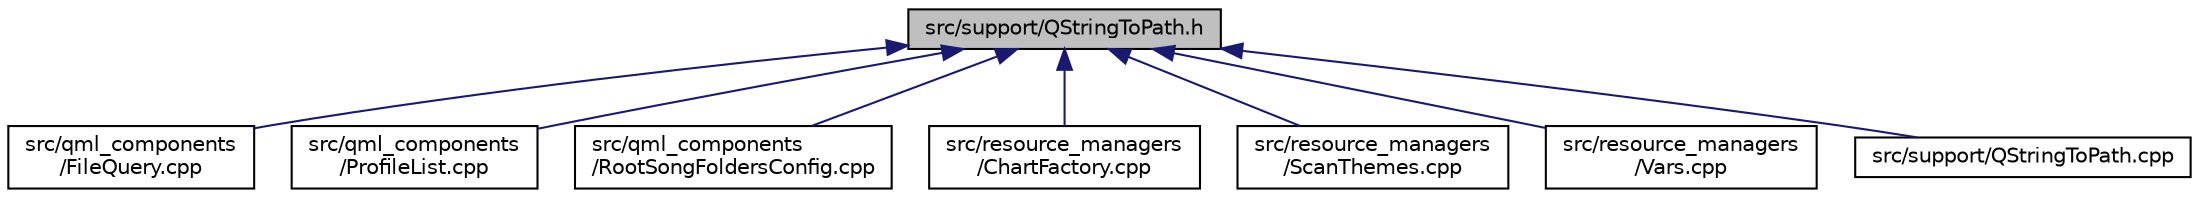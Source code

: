 digraph "src/support/QStringToPath.h"
{
 // LATEX_PDF_SIZE
  edge [fontname="Helvetica",fontsize="10",labelfontname="Helvetica",labelfontsize="10"];
  node [fontname="Helvetica",fontsize="10",shape=record];
  Node1 [label="src/support/QStringToPath.h",height=0.2,width=0.4,color="black", fillcolor="grey75", style="filled", fontcolor="black",tooltip=" "];
  Node1 -> Node2 [dir="back",color="midnightblue",fontsize="10",style="solid",fontname="Helvetica"];
  Node2 [label="src/qml_components\l/FileQuery.cpp",height=0.2,width=0.4,color="black", fillcolor="white", style="filled",URL="$FileQuery_8cpp.html",tooltip=" "];
  Node1 -> Node3 [dir="back",color="midnightblue",fontsize="10",style="solid",fontname="Helvetica"];
  Node3 [label="src/qml_components\l/ProfileList.cpp",height=0.2,width=0.4,color="black", fillcolor="white", style="filled",URL="$ProfileList_8cpp.html",tooltip=" "];
  Node1 -> Node4 [dir="back",color="midnightblue",fontsize="10",style="solid",fontname="Helvetica"];
  Node4 [label="src/qml_components\l/RootSongFoldersConfig.cpp",height=0.2,width=0.4,color="black", fillcolor="white", style="filled",URL="$RootSongFoldersConfig_8cpp.html",tooltip=" "];
  Node1 -> Node5 [dir="back",color="midnightblue",fontsize="10",style="solid",fontname="Helvetica"];
  Node5 [label="src/resource_managers\l/ChartFactory.cpp",height=0.2,width=0.4,color="black", fillcolor="white", style="filled",URL="$ChartFactory_8cpp.html",tooltip=" "];
  Node1 -> Node6 [dir="back",color="midnightblue",fontsize="10",style="solid",fontname="Helvetica"];
  Node6 [label="src/resource_managers\l/ScanThemes.cpp",height=0.2,width=0.4,color="black", fillcolor="white", style="filled",URL="$ScanThemes_8cpp.html",tooltip=" "];
  Node1 -> Node7 [dir="back",color="midnightblue",fontsize="10",style="solid",fontname="Helvetica"];
  Node7 [label="src/resource_managers\l/Vars.cpp",height=0.2,width=0.4,color="black", fillcolor="white", style="filled",URL="$Vars_8cpp.html",tooltip=" "];
  Node1 -> Node8 [dir="back",color="midnightblue",fontsize="10",style="solid",fontname="Helvetica"];
  Node8 [label="src/support/QStringToPath.cpp",height=0.2,width=0.4,color="black", fillcolor="white", style="filled",URL="$QStringToPath_8cpp.html",tooltip=" "];
}
